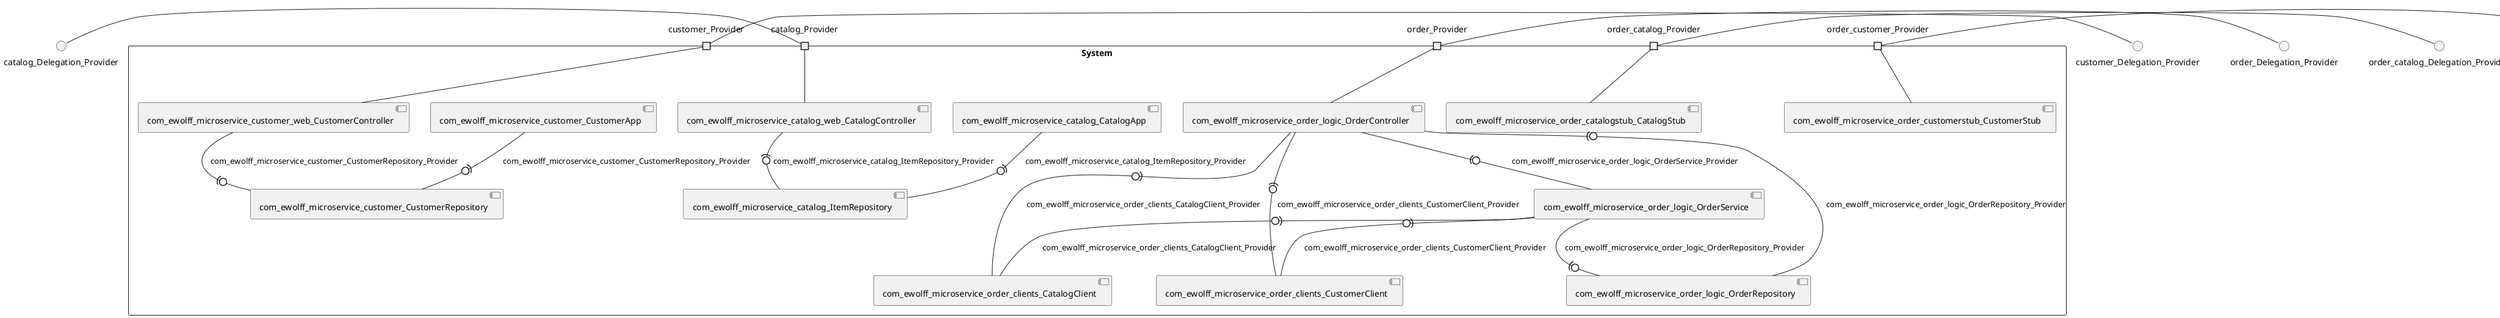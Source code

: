 @startuml
skinparam fixCircleLabelOverlapping true
skinparam componentStyle uml2
() catalog_Delegation_Provider
() customer_Delegation_Provider
() order_Delegation_Provider
() order_catalog_Delegation_Provider
() order_customer_Delegation_Provider
rectangle System {
[com_ewolff_microservice_catalog_CatalogApp] [[ewolff-microservice.repository#_B6hEQsFwEe6Hso8gpbesSw]]
[com_ewolff_microservice_catalog_ItemRepository] [[ewolff-microservice.repository#_B6hEQsFwEe6Hso8gpbesSw]]
[com_ewolff_microservice_catalog_web_CatalogController] [[ewolff-microservice.repository#_B6hEQsFwEe6Hso8gpbesSw]]
[com_ewolff_microservice_customer_CustomerApp] [[ewolff-microservice.repository#_B6hEQsFwEe6Hso8gpbesSw]]
[com_ewolff_microservice_customer_CustomerRepository] [[ewolff-microservice.repository#_B6hEQsFwEe6Hso8gpbesSw]]
[com_ewolff_microservice_customer_web_CustomerController] [[ewolff-microservice.repository#_B6hEQsFwEe6Hso8gpbesSw]]
[com_ewolff_microservice_order_catalogstub_CatalogStub] [[ewolff-microservice.repository#_B6hEQsFwEe6Hso8gpbesSw]]
[com_ewolff_microservice_order_clients_CatalogClient] [[ewolff-microservice.repository#_B6hEQsFwEe6Hso8gpbesSw]]
[com_ewolff_microservice_order_clients_CustomerClient] [[ewolff-microservice.repository#_B6hEQsFwEe6Hso8gpbesSw]]
[com_ewolff_microservice_order_customerstub_CustomerStub] [[ewolff-microservice.repository#_B6hEQsFwEe6Hso8gpbesSw]]
[com_ewolff_microservice_order_logic_OrderController] [[ewolff-microservice.repository#_B6hEQsFwEe6Hso8gpbesSw]]
[com_ewolff_microservice_order_logic_OrderRepository] [[ewolff-microservice.repository#_B6hEQsFwEe6Hso8gpbesSw]]
[com_ewolff_microservice_order_logic_OrderService] [[ewolff-microservice.repository#_B6hEQsFwEe6Hso8gpbesSw]]
port catalog_Provider
catalog_Delegation_Provider - catalog_Provider
catalog_Provider - [com_ewolff_microservice_catalog_web_CatalogController]
[com_ewolff_microservice_catalog_CatalogApp] -(0- [com_ewolff_microservice_catalog_ItemRepository] : com_ewolff_microservice_catalog_ItemRepository_Provider
[com_ewolff_microservice_catalog_web_CatalogController] -(0- [com_ewolff_microservice_catalog_ItemRepository] : com_ewolff_microservice_catalog_ItemRepository_Provider
[com_ewolff_microservice_customer_web_CustomerController] -(0- [com_ewolff_microservice_customer_CustomerRepository] : com_ewolff_microservice_customer_CustomerRepository_Provider
[com_ewolff_microservice_customer_CustomerApp] -(0- [com_ewolff_microservice_customer_CustomerRepository] : com_ewolff_microservice_customer_CustomerRepository_Provider
[com_ewolff_microservice_order_logic_OrderService] -(0- [com_ewolff_microservice_order_clients_CatalogClient] : com_ewolff_microservice_order_clients_CatalogClient_Provider
[com_ewolff_microservice_order_logic_OrderController] -(0- [com_ewolff_microservice_order_clients_CatalogClient] : com_ewolff_microservice_order_clients_CatalogClient_Provider
[com_ewolff_microservice_order_logic_OrderService] -(0- [com_ewolff_microservice_order_clients_CustomerClient] : com_ewolff_microservice_order_clients_CustomerClient_Provider
[com_ewolff_microservice_order_logic_OrderController] -(0- [com_ewolff_microservice_order_clients_CustomerClient] : com_ewolff_microservice_order_clients_CustomerClient_Provider
[com_ewolff_microservice_order_logic_OrderService] -(0- [com_ewolff_microservice_order_logic_OrderRepository] : com_ewolff_microservice_order_logic_OrderRepository_Provider
[com_ewolff_microservice_order_logic_OrderController] -(0- [com_ewolff_microservice_order_logic_OrderRepository] : com_ewolff_microservice_order_logic_OrderRepository_Provider
[com_ewolff_microservice_order_logic_OrderController] -(0- [com_ewolff_microservice_order_logic_OrderService] : com_ewolff_microservice_order_logic_OrderService_Provider
port customer_Provider
customer_Delegation_Provider - customer_Provider
customer_Provider - [com_ewolff_microservice_customer_web_CustomerController]
port order_Provider
order_Delegation_Provider - order_Provider
order_Provider - [com_ewolff_microservice_order_logic_OrderController]
port order_catalog_Provider
order_catalog_Delegation_Provider - order_catalog_Provider
order_catalog_Provider - [com_ewolff_microservice_order_catalogstub_CatalogStub]
port order_customer_Provider
order_customer_Delegation_Provider - order_customer_Provider
order_customer_Provider - [com_ewolff_microservice_order_customerstub_CustomerStub]
}

@enduml
